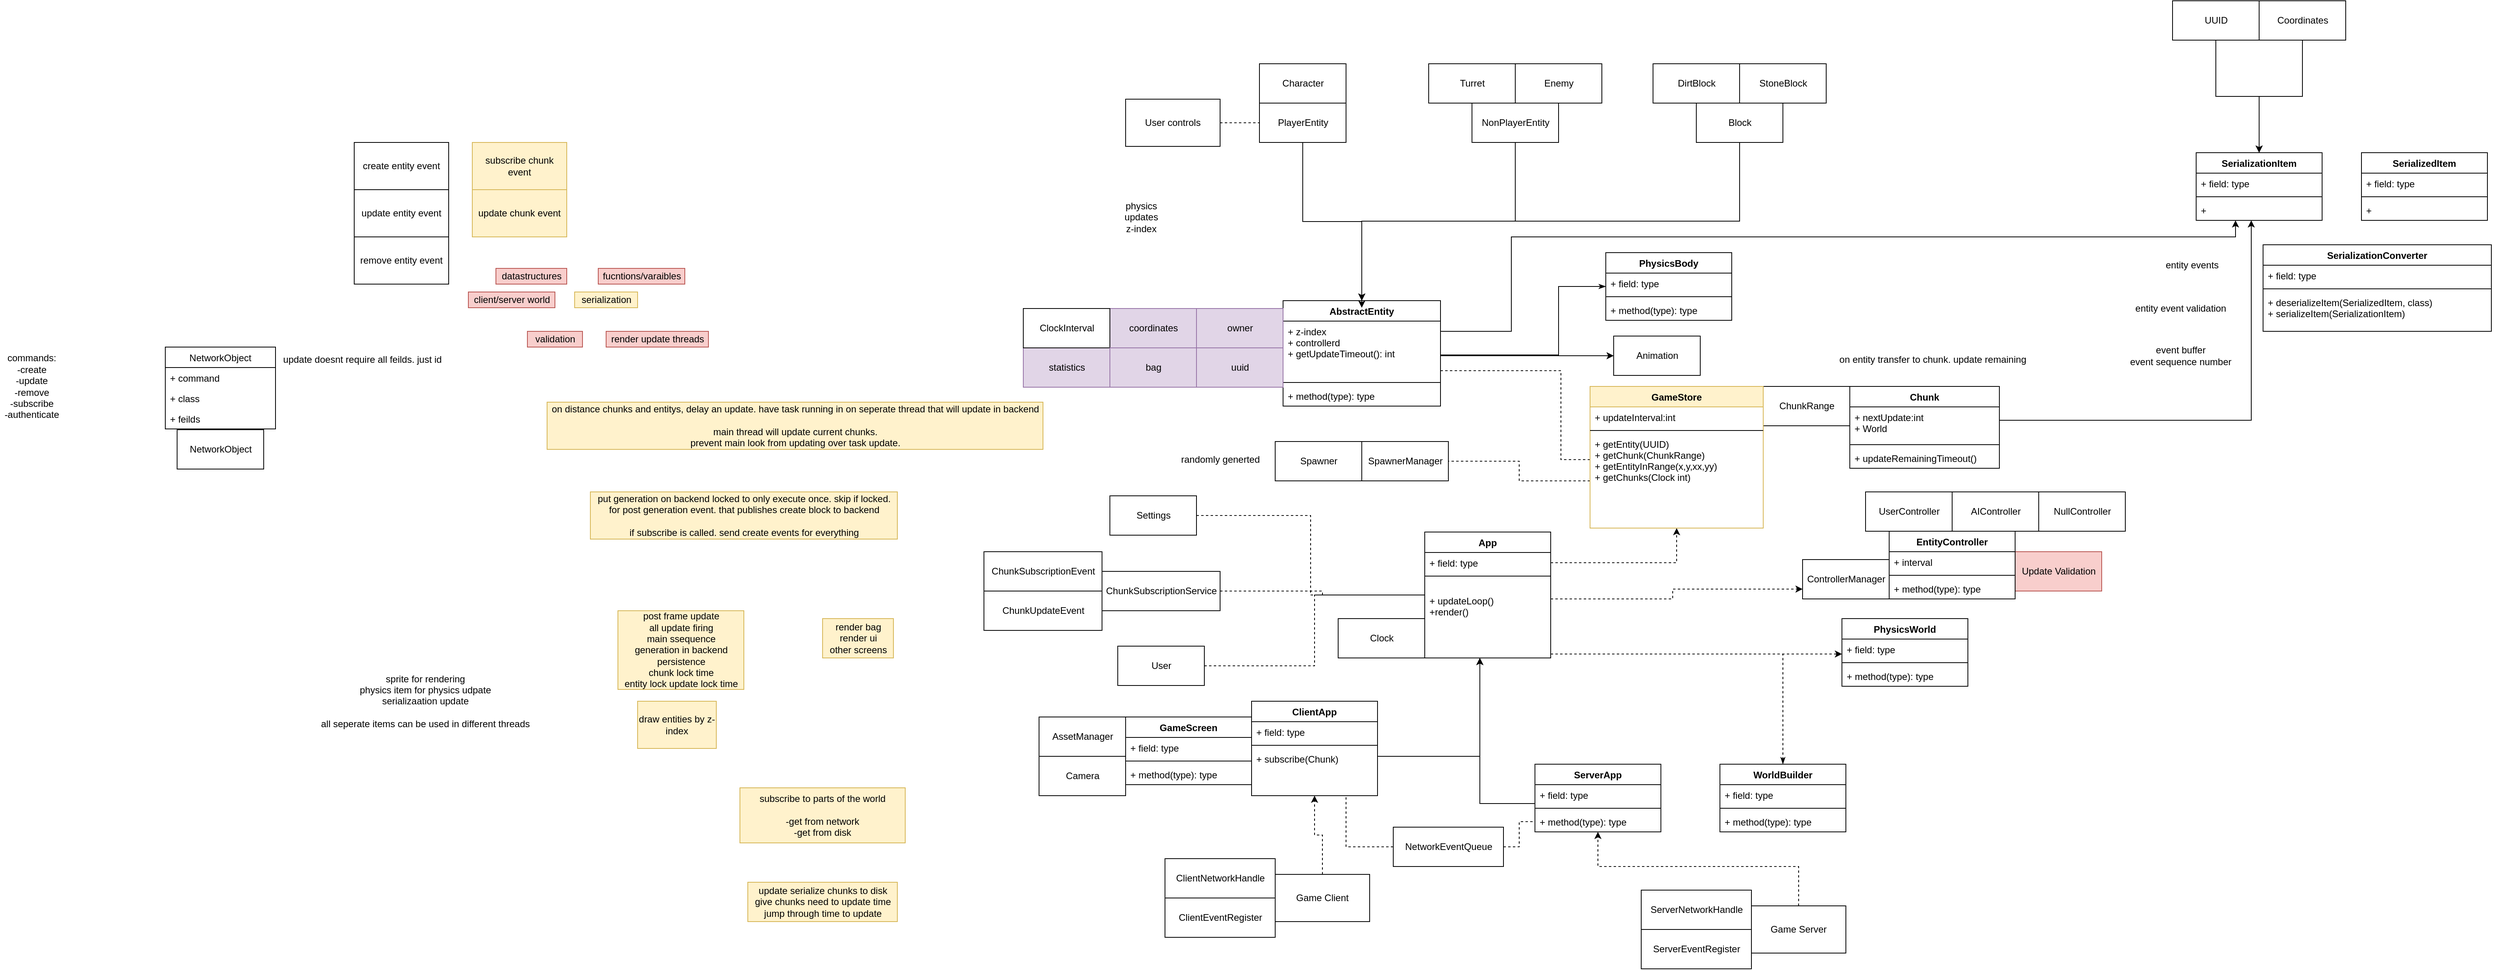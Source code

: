 <mxfile version="14.6.13" type="device"><diagram id="NtsDKtG4CIhu30oGSJeJ" name="infra design"><mxGraphModel dx="2780" dy="2258" grid="1" gridSize="10" guides="1" tooltips="1" connect="1" arrows="1" fold="1" page="1" pageScale="1" pageWidth="850" pageHeight="1100" math="0" shadow="0"><root><mxCell id="0"/><mxCell id="1" parent="0"/><mxCell id="fwEXRyzx7vFGP22jpzr9-66" style="edgeStyle=orthogonalEdgeStyle;rounded=0;orthogonalLoop=1;jettySize=auto;html=1;entryX=0.5;entryY=0;entryDx=0;entryDy=0;endArrow=classicThin;endFill=1;dashed=1;" parent="1" source="fwEXRyzx7vFGP22jpzr9-72" target="fwEXRyzx7vFGP22jpzr9-61" edge="1"><mxGeometry relative="1" as="geometry"><mxPoint x="395.214" y="445" as="sourcePoint"/><Array as="points"><mxPoint x="755" y="670"/></Array></mxGeometry></mxCell><mxCell id="fwEXRyzx7vFGP22jpzr9-11" value="subscribe to parts of the world&lt;br&gt;&lt;br&gt;-get from network&lt;br&gt;-get from disk" style="text;html=1;strokeColor=#d6b656;fillColor=#fff2cc;align=center;verticalAlign=middle;whiteSpace=wrap;rounded=0;" parent="1" vertex="1"><mxGeometry x="-570" y="840" width="210" height="70" as="geometry"/></mxCell><mxCell id="fwEXRyzx7vFGP22jpzr9-13" style="edgeStyle=none;rounded=0;orthogonalLoop=1;jettySize=auto;html=1;entryX=0;entryY=0.5;entryDx=0;entryDy=0;dashed=1;endArrow=none;endFill=0;" parent="1" source="fwEXRyzx7vFGP22jpzr9-12" target="fwEXRyzx7vFGP22jpzr9-9" edge="1"><mxGeometry relative="1" as="geometry"/></mxCell><mxCell id="fwEXRyzx7vFGP22jpzr9-12" value="User controls" style="rounded=0;whiteSpace=wrap;html=1;" parent="1" vertex="1"><mxGeometry x="-80" y="-35" width="120" height="60" as="geometry"/></mxCell><mxCell id="fwEXRyzx7vFGP22jpzr9-16" value="create entity event" style="rounded=0;whiteSpace=wrap;html=1;" parent="1" vertex="1"><mxGeometry x="-1060" y="20" width="120" height="60" as="geometry"/></mxCell><mxCell id="fwEXRyzx7vFGP22jpzr9-17" value="update entity event" style="rounded=0;whiteSpace=wrap;html=1;" parent="1" vertex="1"><mxGeometry x="-1060" y="80" width="120" height="60" as="geometry"/></mxCell><mxCell id="fwEXRyzx7vFGP22jpzr9-18" value="remove entity event" style="rounded=0;whiteSpace=wrap;html=1;" parent="1" vertex="1"><mxGeometry x="-1060" y="140" width="120" height="60" as="geometry"/></mxCell><mxCell id="fwEXRyzx7vFGP22jpzr9-19" value="entity events" style="text;html=1;strokeColor=none;fillColor=none;align=center;verticalAlign=middle;whiteSpace=wrap;rounded=0;" parent="1" vertex="1"><mxGeometry x="1180" y="131" width="190" height="90" as="geometry"/></mxCell><mxCell id="fwEXRyzx7vFGP22jpzr9-23" style="edgeStyle=orthogonalEdgeStyle;rounded=0;orthogonalLoop=1;jettySize=auto;html=1;endArrow=classic;endFill=1;" parent="1" source="fwEXRyzx7vFGP22jpzr9-76" target="fwEXRyzx7vFGP22jpzr9-72" edge="1"><mxGeometry relative="1" as="geometry"><mxPoint x="90" y="406" as="sourcePoint"/><mxPoint x="290" y="420" as="targetPoint"/><Array as="points"><mxPoint x="370" y="800"/></Array></mxGeometry></mxCell><mxCell id="fwEXRyzx7vFGP22jpzr9-22" value="draw entities by z-index" style="text;html=1;strokeColor=#d6b656;fillColor=#fff2cc;align=center;verticalAlign=middle;whiteSpace=wrap;rounded=0;" parent="1" vertex="1"><mxGeometry x="-700" y="730" width="100" height="60" as="geometry"/></mxCell><mxCell id="fwEXRyzx7vFGP22jpzr9-38" value="physics&lt;br&gt;updates&lt;br&gt;z-index" style="text;html=1;strokeColor=none;fillColor=none;align=center;verticalAlign=middle;whiteSpace=wrap;rounded=0;" parent="1" vertex="1"><mxGeometry x="-100" y="90" width="80" height="50" as="geometry"/></mxCell><mxCell id="fwEXRyzx7vFGP22jpzr9-41" value="entity event validation" style="text;html=1;align=center;verticalAlign=middle;resizable=0;points=[];autosize=1;" parent="1" vertex="1"><mxGeometry x="1195" y="221" width="130" height="20" as="geometry"/></mxCell><mxCell id="fwEXRyzx7vFGP22jpzr9-42" value="update serialize chunks to disk&lt;br&gt;give chunks need to update time&lt;br&gt;jump through time to update" style="text;html=1;align=center;verticalAlign=middle;resizable=0;points=[];autosize=1;fillColor=#fff2cc;strokeColor=#d6b656;" parent="1" vertex="1"><mxGeometry x="-560" y="960" width="190" height="50" as="geometry"/></mxCell><mxCell id="fwEXRyzx7vFGP22jpzr9-43" value="event buffer&lt;br&gt;event sequence number" style="text;html=1;align=center;verticalAlign=middle;resizable=0;points=[];autosize=1;" parent="1" vertex="1"><mxGeometry x="1190" y="276" width="140" height="30" as="geometry"/></mxCell><mxCell id="fwEXRyzx7vFGP22jpzr9-48" value="PhysicsWorld" style="swimlane;fontStyle=1;align=center;verticalAlign=top;childLayout=stackLayout;horizontal=1;startSize=26;horizontalStack=0;resizeParent=1;resizeParentMax=0;resizeLast=0;collapsible=1;marginBottom=0;" parent="1" vertex="1"><mxGeometry x="830" y="625" width="160" height="86" as="geometry"/></mxCell><mxCell id="fwEXRyzx7vFGP22jpzr9-49" value="+ field: type" style="text;strokeColor=none;fillColor=none;align=left;verticalAlign=top;spacingLeft=4;spacingRight=4;overflow=hidden;rotatable=0;points=[[0,0.5],[1,0.5]];portConstraint=eastwest;" parent="fwEXRyzx7vFGP22jpzr9-48" vertex="1"><mxGeometry y="26" width="160" height="26" as="geometry"/></mxCell><mxCell id="fwEXRyzx7vFGP22jpzr9-50" value="" style="line;strokeWidth=1;fillColor=none;align=left;verticalAlign=middle;spacingTop=-1;spacingLeft=3;spacingRight=3;rotatable=0;labelPosition=right;points=[];portConstraint=eastwest;" parent="fwEXRyzx7vFGP22jpzr9-48" vertex="1"><mxGeometry y="52" width="160" height="8" as="geometry"/></mxCell><mxCell id="fwEXRyzx7vFGP22jpzr9-51" value="+ method(type): type" style="text;strokeColor=none;fillColor=none;align=left;verticalAlign=top;spacingLeft=4;spacingRight=4;overflow=hidden;rotatable=0;points=[[0,0.5],[1,0.5]];portConstraint=eastwest;" parent="fwEXRyzx7vFGP22jpzr9-48" vertex="1"><mxGeometry y="60" width="160" height="26" as="geometry"/></mxCell><mxCell id="fwEXRyzx7vFGP22jpzr9-56" value="PhysicsBody" style="swimlane;fontStyle=1;align=center;verticalAlign=top;childLayout=stackLayout;horizontal=1;startSize=26;horizontalStack=0;resizeParent=1;resizeParentMax=0;resizeLast=0;collapsible=1;marginBottom=0;" parent="1" vertex="1"><mxGeometry x="530" y="160" width="160" height="86" as="geometry"/></mxCell><mxCell id="fwEXRyzx7vFGP22jpzr9-57" value="+ field: type" style="text;strokeColor=none;fillColor=none;align=left;verticalAlign=top;spacingLeft=4;spacingRight=4;overflow=hidden;rotatable=0;points=[[0,0.5],[1,0.5]];portConstraint=eastwest;" parent="fwEXRyzx7vFGP22jpzr9-56" vertex="1"><mxGeometry y="26" width="160" height="26" as="geometry"/></mxCell><mxCell id="fwEXRyzx7vFGP22jpzr9-58" value="" style="line;strokeWidth=1;fillColor=none;align=left;verticalAlign=middle;spacingTop=-1;spacingLeft=3;spacingRight=3;rotatable=0;labelPosition=right;points=[];portConstraint=eastwest;" parent="fwEXRyzx7vFGP22jpzr9-56" vertex="1"><mxGeometry y="52" width="160" height="8" as="geometry"/></mxCell><mxCell id="fwEXRyzx7vFGP22jpzr9-59" value="+ method(type): type" style="text;strokeColor=none;fillColor=none;align=left;verticalAlign=top;spacingLeft=4;spacingRight=4;overflow=hidden;rotatable=0;points=[[0,0.5],[1,0.5]];portConstraint=eastwest;" parent="fwEXRyzx7vFGP22jpzr9-56" vertex="1"><mxGeometry y="60" width="160" height="26" as="geometry"/></mxCell><mxCell id="fwEXRyzx7vFGP22jpzr9-60" style="edgeStyle=orthogonalEdgeStyle;rounded=0;orthogonalLoop=1;jettySize=auto;html=1;endArrow=classicThin;endFill=1;" parent="1" source="fwEXRyzx7vFGP22jpzr9-45" target="fwEXRyzx7vFGP22jpzr9-56" edge="1"><mxGeometry relative="1" as="geometry"><Array as="points"><mxPoint x="470" y="290"/><mxPoint x="470" y="203"/></Array></mxGeometry></mxCell><mxCell id="fwEXRyzx7vFGP22jpzr9-61" value="WorldBuilder" style="swimlane;fontStyle=1;align=center;verticalAlign=top;childLayout=stackLayout;horizontal=1;startSize=26;horizontalStack=0;resizeParent=1;resizeParentMax=0;resizeLast=0;collapsible=1;marginBottom=0;" parent="1" vertex="1"><mxGeometry x="675" y="810" width="160" height="86" as="geometry"/></mxCell><mxCell id="fwEXRyzx7vFGP22jpzr9-62" value="+ field: type" style="text;strokeColor=none;fillColor=none;align=left;verticalAlign=top;spacingLeft=4;spacingRight=4;overflow=hidden;rotatable=0;points=[[0,0.5],[1,0.5]];portConstraint=eastwest;" parent="fwEXRyzx7vFGP22jpzr9-61" vertex="1"><mxGeometry y="26" width="160" height="26" as="geometry"/></mxCell><mxCell id="fwEXRyzx7vFGP22jpzr9-63" value="" style="line;strokeWidth=1;fillColor=none;align=left;verticalAlign=middle;spacingTop=-1;spacingLeft=3;spacingRight=3;rotatable=0;labelPosition=right;points=[];portConstraint=eastwest;" parent="fwEXRyzx7vFGP22jpzr9-61" vertex="1"><mxGeometry y="52" width="160" height="8" as="geometry"/></mxCell><mxCell id="fwEXRyzx7vFGP22jpzr9-64" value="+ method(type): type" style="text;strokeColor=none;fillColor=none;align=left;verticalAlign=top;spacingLeft=4;spacingRight=4;overflow=hidden;rotatable=0;points=[[0,0.5],[1,0.5]];portConstraint=eastwest;" parent="fwEXRyzx7vFGP22jpzr9-61" vertex="1"><mxGeometry y="60" width="160" height="26" as="geometry"/></mxCell><mxCell id="fwEXRyzx7vFGP22jpzr9-72" value="App" style="swimlane;fontStyle=1;align=center;verticalAlign=top;childLayout=stackLayout;horizontal=1;startSize=26;horizontalStack=0;resizeParent=1;resizeParentMax=0;resizeLast=0;collapsible=1;marginBottom=0;" parent="1" vertex="1"><mxGeometry x="300" y="515" width="160" height="160" as="geometry"/></mxCell><mxCell id="fwEXRyzx7vFGP22jpzr9-73" value="+ field: type" style="text;strokeColor=none;fillColor=none;align=left;verticalAlign=top;spacingLeft=4;spacingRight=4;overflow=hidden;rotatable=0;points=[[0,0.5],[1,0.5]];portConstraint=eastwest;" parent="fwEXRyzx7vFGP22jpzr9-72" vertex="1"><mxGeometry y="26" width="160" height="26" as="geometry"/></mxCell><mxCell id="fwEXRyzx7vFGP22jpzr9-74" value="" style="line;strokeWidth=1;fillColor=none;align=left;verticalAlign=middle;spacingTop=-1;spacingLeft=3;spacingRight=3;rotatable=0;labelPosition=right;points=[];portConstraint=eastwest;" parent="fwEXRyzx7vFGP22jpzr9-72" vertex="1"><mxGeometry y="52" width="160" height="8" as="geometry"/></mxCell><mxCell id="fwEXRyzx7vFGP22jpzr9-75" value="&#10;+ updateLoop()&#10;+render()" style="text;strokeColor=none;fillColor=none;align=left;verticalAlign=top;spacingLeft=4;spacingRight=4;overflow=hidden;rotatable=0;points=[[0,0.5],[1,0.5]];portConstraint=eastwest;" parent="fwEXRyzx7vFGP22jpzr9-72" vertex="1"><mxGeometry y="60" width="160" height="100" as="geometry"/></mxCell><mxCell id="fwEXRyzx7vFGP22jpzr9-86" style="edgeStyle=orthogonalEdgeStyle;rounded=0;orthogonalLoop=1;jettySize=auto;html=1;endArrow=classic;endFill=1;" parent="1" source="fwEXRyzx7vFGP22jpzr9-80" target="fwEXRyzx7vFGP22jpzr9-72" edge="1"><mxGeometry relative="1" as="geometry"><Array as="points"><mxPoint x="580" y="860"/><mxPoint x="370" y="860"/></Array></mxGeometry></mxCell><mxCell id="fwEXRyzx7vFGP22jpzr9-80" value="ServerApp" style="swimlane;fontStyle=1;align=center;verticalAlign=top;childLayout=stackLayout;horizontal=1;startSize=26;horizontalStack=0;resizeParent=1;resizeParentMax=0;resizeLast=0;collapsible=1;marginBottom=0;" parent="1" vertex="1"><mxGeometry x="440" y="810" width="160" height="86" as="geometry"/></mxCell><mxCell id="fwEXRyzx7vFGP22jpzr9-81" value="+ field: type" style="text;strokeColor=none;fillColor=none;align=left;verticalAlign=top;spacingLeft=4;spacingRight=4;overflow=hidden;rotatable=0;points=[[0,0.5],[1,0.5]];portConstraint=eastwest;" parent="fwEXRyzx7vFGP22jpzr9-80" vertex="1"><mxGeometry y="26" width="160" height="26" as="geometry"/></mxCell><mxCell id="fwEXRyzx7vFGP22jpzr9-82" value="" style="line;strokeWidth=1;fillColor=none;align=left;verticalAlign=middle;spacingTop=-1;spacingLeft=3;spacingRight=3;rotatable=0;labelPosition=right;points=[];portConstraint=eastwest;" parent="fwEXRyzx7vFGP22jpzr9-80" vertex="1"><mxGeometry y="52" width="160" height="8" as="geometry"/></mxCell><mxCell id="fwEXRyzx7vFGP22jpzr9-83" value="+ method(type): type" style="text;strokeColor=none;fillColor=none;align=left;verticalAlign=top;spacingLeft=4;spacingRight=4;overflow=hidden;rotatable=0;points=[[0,0.5],[1,0.5]];portConstraint=eastwest;" parent="fwEXRyzx7vFGP22jpzr9-80" vertex="1"><mxGeometry y="60" width="160" height="26" as="geometry"/></mxCell><mxCell id="fwEXRyzx7vFGP22jpzr9-120" value="Clock" style="html=1;" parent="1" vertex="1"><mxGeometry x="190" y="625" width="110" height="50" as="geometry"/></mxCell><mxCell id="fwEXRyzx7vFGP22jpzr9-162" style="edgeStyle=orthogonalEdgeStyle;rounded=0;orthogonalLoop=1;jettySize=auto;html=1;dashed=1;endArrow=none;endFill=0;" parent="1" source="fwEXRyzx7vFGP22jpzr9-121" target="fwEXRyzx7vFGP22jpzr9-72" edge="1"><mxGeometry relative="1" as="geometry"/></mxCell><mxCell id="fwEXRyzx7vFGP22jpzr9-121" value="User" style="html=1;" parent="1" vertex="1"><mxGeometry x="-90" y="660" width="110" height="50" as="geometry"/></mxCell><mxCell id="fwEXRyzx7vFGP22jpzr9-125" value="" style="group" parent="1" vertex="1" connectable="0"><mxGeometry x="590" y="-80" width="220" height="100" as="geometry"/></mxCell><mxCell id="fwEXRyzx7vFGP22jpzr9-2" value="Block" style="html=1;" parent="fwEXRyzx7vFGP22jpzr9-125" vertex="1"><mxGeometry x="55" y="50" width="110" height="50" as="geometry"/></mxCell><mxCell id="fwEXRyzx7vFGP22jpzr9-29" value="DirtBlock" style="html=1;" parent="fwEXRyzx7vFGP22jpzr9-125" vertex="1"><mxGeometry width="110" height="50" as="geometry"/></mxCell><mxCell id="fwEXRyzx7vFGP22jpzr9-30" value="StoneBlock" style="html=1;" parent="fwEXRyzx7vFGP22jpzr9-125" vertex="1"><mxGeometry x="110" width="110" height="50" as="geometry"/></mxCell><mxCell id="fwEXRyzx7vFGP22jpzr9-31" style="edgeStyle=none;rounded=0;orthogonalLoop=1;jettySize=auto;html=1;exitX=0.75;exitY=1;exitDx=0;exitDy=0;dashed=1;endArrow=none;endFill=0;" parent="fwEXRyzx7vFGP22jpzr9-125" source="fwEXRyzx7vFGP22jpzr9-2" target="fwEXRyzx7vFGP22jpzr9-2" edge="1"><mxGeometry relative="1" as="geometry"/></mxCell><mxCell id="fwEXRyzx7vFGP22jpzr9-126" value="" style="group" parent="1" vertex="1" connectable="0"><mxGeometry x="305" y="-80" width="220" height="100" as="geometry"/></mxCell><mxCell id="fwEXRyzx7vFGP22jpzr9-10" value="NonPlayerEntity" style="html=1;" parent="fwEXRyzx7vFGP22jpzr9-126" vertex="1"><mxGeometry x="55" y="50" width="110" height="50" as="geometry"/></mxCell><mxCell id="fwEXRyzx7vFGP22jpzr9-25" value="Turret" style="html=1;" parent="fwEXRyzx7vFGP22jpzr9-126" vertex="1"><mxGeometry width="110" height="50" as="geometry"/></mxCell><mxCell id="fwEXRyzx7vFGP22jpzr9-27" value="Enemy" style="html=1;" parent="fwEXRyzx7vFGP22jpzr9-126" vertex="1"><mxGeometry x="110" width="110" height="50" as="geometry"/></mxCell><mxCell id="fwEXRyzx7vFGP22jpzr9-127" value="" style="group" parent="1" vertex="1" connectable="0"><mxGeometry x="90" y="-80" width="110" height="100" as="geometry"/></mxCell><mxCell id="fwEXRyzx7vFGP22jpzr9-8" value="Character" style="html=1;" parent="fwEXRyzx7vFGP22jpzr9-127" vertex="1"><mxGeometry width="110" height="50" as="geometry"/></mxCell><mxCell id="fwEXRyzx7vFGP22jpzr9-9" value="PlayerEntity" style="html=1;" parent="fwEXRyzx7vFGP22jpzr9-127" vertex="1"><mxGeometry y="50" width="110" height="50" as="geometry"/></mxCell><mxCell id="fwEXRyzx7vFGP22jpzr9-128" value="" style="group" parent="1" vertex="1" connectable="0"><mxGeometry x="575" y="970" width="260" height="100" as="geometry"/></mxCell><mxCell id="fwEXRyzx7vFGP22jpzr9-37" value="Game Server" style="rounded=0;whiteSpace=wrap;html=1;" parent="fwEXRyzx7vFGP22jpzr9-128" vertex="1"><mxGeometry x="140" y="20" width="120" height="60" as="geometry"/></mxCell><mxCell id="fwEXRyzx7vFGP22jpzr9-53" value="ServerNetworkHandle" style="html=1;" parent="fwEXRyzx7vFGP22jpzr9-128" vertex="1"><mxGeometry width="140" height="50" as="geometry"/></mxCell><mxCell id="fwEXRyzx7vFGP22jpzr9-55" value="ServerEventRegister" style="html=1;" parent="fwEXRyzx7vFGP22jpzr9-128" vertex="1"><mxGeometry y="50" width="140" height="50" as="geometry"/></mxCell><mxCell id="fwEXRyzx7vFGP22jpzr9-129" value="" style="group" parent="1" vertex="1" connectable="0"><mxGeometry x="-30" y="930" width="260" height="100" as="geometry"/></mxCell><mxCell id="fwEXRyzx7vFGP22jpzr9-52" value="ClientNetworkHandle" style="html=1;" parent="fwEXRyzx7vFGP22jpzr9-129" vertex="1"><mxGeometry width="140" height="50" as="geometry"/></mxCell><mxCell id="fwEXRyzx7vFGP22jpzr9-54" value="ClientEventRegister" style="html=1;" parent="fwEXRyzx7vFGP22jpzr9-129" vertex="1"><mxGeometry y="50" width="140" height="50" as="geometry"/></mxCell><mxCell id="fwEXRyzx7vFGP22jpzr9-87" value="Game Client" style="rounded=0;whiteSpace=wrap;html=1;" parent="fwEXRyzx7vFGP22jpzr9-129" vertex="1"><mxGeometry x="140" y="20" width="120" height="60" as="geometry"/></mxCell><mxCell id="fwEXRyzx7vFGP22jpzr9-165" style="edgeStyle=orthogonalEdgeStyle;rounded=0;orthogonalLoop=1;jettySize=auto;html=1;dashed=1;endArrow=none;endFill=0;" parent="1" source="fwEXRyzx7vFGP22jpzr9-130" target="fwEXRyzx7vFGP22jpzr9-72" edge="1"><mxGeometry relative="1" as="geometry"/></mxCell><mxCell id="fwEXRyzx7vFGP22jpzr9-130" value="ChunkSubscriptionService" style="html=1;" parent="1" vertex="1"><mxGeometry x="-110" y="565" width="150" height="50" as="geometry"/></mxCell><mxCell id="fwEXRyzx7vFGP22jpzr9-160" style="edgeStyle=orthogonalEdgeStyle;rounded=0;orthogonalLoop=1;jettySize=auto;html=1;dashed=1;endArrow=none;endFill=0;" parent="1" source="fwEXRyzx7vFGP22jpzr9-137" target="fwEXRyzx7vFGP22jpzr9-72" edge="1"><mxGeometry relative="1" as="geometry"/></mxCell><mxCell id="fwEXRyzx7vFGP22jpzr9-137" value="Settings" style="html=1;" parent="1" vertex="1"><mxGeometry x="-100" y="469" width="110" height="50" as="geometry"/></mxCell><mxCell id="fwEXRyzx7vFGP22jpzr9-138" style="edgeStyle=orthogonalEdgeStyle;rounded=0;orthogonalLoop=1;jettySize=auto;html=1;endArrow=classic;endFill=1;dashed=1;" parent="1" source="fwEXRyzx7vFGP22jpzr9-73" target="fwEXRyzx7vFGP22jpzr9-106" edge="1"><mxGeometry relative="1" as="geometry"/></mxCell><mxCell id="fwEXRyzx7vFGP22jpzr9-139" style="edgeStyle=orthogonalEdgeStyle;rounded=0;orthogonalLoop=1;jettySize=auto;html=1;dashed=1;endArrow=none;endFill=0;" parent="1" source="fwEXRyzx7vFGP22jpzr9-44" target="fwEXRyzx7vFGP22jpzr9-106" edge="1"><mxGeometry relative="1" as="geometry"><Array as="points"><mxPoint x="473" y="310"/><mxPoint x="473" y="423"/></Array></mxGeometry></mxCell><mxCell id="fwEXRyzx7vFGP22jpzr9-140" value="Animation" style="html=1;" parent="1" vertex="1"><mxGeometry x="540" y="266" width="110" height="50" as="geometry"/></mxCell><mxCell id="fwEXRyzx7vFGP22jpzr9-141" style="edgeStyle=orthogonalEdgeStyle;rounded=0;orthogonalLoop=1;jettySize=auto;html=1;entryX=0;entryY=0.5;entryDx=0;entryDy=0;endArrow=classic;endFill=1;" parent="1" source="fwEXRyzx7vFGP22jpzr9-45" target="fwEXRyzx7vFGP22jpzr9-140" edge="1"><mxGeometry relative="1" as="geometry"><Array as="points"><mxPoint x="460" y="291"/><mxPoint x="460" y="291"/></Array></mxGeometry></mxCell><mxCell id="fwEXRyzx7vFGP22jpzr9-146" value="" style="group" parent="1" vertex="1" connectable="0"><mxGeometry x="780" y="464" width="400" height="136" as="geometry"/></mxCell><mxCell id="fwEXRyzx7vFGP22jpzr9-118" value="UserController" style="html=1;" parent="fwEXRyzx7vFGP22jpzr9-146" vertex="1"><mxGeometry x="80" width="110" height="50" as="geometry"/></mxCell><mxCell id="fwEXRyzx7vFGP22jpzr9-119" value="AIController" style="html=1;" parent="fwEXRyzx7vFGP22jpzr9-146" vertex="1"><mxGeometry x="190" width="110" height="50" as="geometry"/></mxCell><mxCell id="fwEXRyzx7vFGP22jpzr9-124" value="" style="group" parent="fwEXRyzx7vFGP22jpzr9-146" vertex="1" connectable="0"><mxGeometry y="50" width="380" height="86" as="geometry"/></mxCell><mxCell id="fwEXRyzx7vFGP22jpzr9-98" value="ControllerManager" style="html=1;" parent="fwEXRyzx7vFGP22jpzr9-124" vertex="1"><mxGeometry y="36" width="110" height="50" as="geometry"/></mxCell><mxCell id="fwEXRyzx7vFGP22jpzr9-99" value="Update Validation" style="html=1;fillColor=#f8cecc;strokeColor=#b85450;" parent="fwEXRyzx7vFGP22jpzr9-124" vertex="1"><mxGeometry x="270" y="26" width="110" height="50" as="geometry"/></mxCell><mxCell id="fwEXRyzx7vFGP22jpzr9-114" value="EntityController" style="swimlane;fontStyle=1;align=center;verticalAlign=top;childLayout=stackLayout;horizontal=1;startSize=26;horizontalStack=0;resizeParent=1;resizeParentMax=0;resizeLast=0;collapsible=1;marginBottom=0;" parent="fwEXRyzx7vFGP22jpzr9-124" vertex="1"><mxGeometry x="110" width="160" height="86" as="geometry"/></mxCell><mxCell id="fwEXRyzx7vFGP22jpzr9-115" value="+ interval" style="text;strokeColor=none;fillColor=none;align=left;verticalAlign=top;spacingLeft=4;spacingRight=4;overflow=hidden;rotatable=0;points=[[0,0.5],[1,0.5]];portConstraint=eastwest;" parent="fwEXRyzx7vFGP22jpzr9-114" vertex="1"><mxGeometry y="26" width="160" height="26" as="geometry"/></mxCell><mxCell id="fwEXRyzx7vFGP22jpzr9-116" value="" style="line;strokeWidth=1;fillColor=none;align=left;verticalAlign=middle;spacingTop=-1;spacingLeft=3;spacingRight=3;rotatable=0;labelPosition=right;points=[];portConstraint=eastwest;" parent="fwEXRyzx7vFGP22jpzr9-114" vertex="1"><mxGeometry y="52" width="160" height="8" as="geometry"/></mxCell><mxCell id="fwEXRyzx7vFGP22jpzr9-117" value="+ method(type): type" style="text;strokeColor=none;fillColor=none;align=left;verticalAlign=top;spacingLeft=4;spacingRight=4;overflow=hidden;rotatable=0;points=[[0,0.5],[1,0.5]];portConstraint=eastwest;" parent="fwEXRyzx7vFGP22jpzr9-114" vertex="1"><mxGeometry y="60" width="160" height="26" as="geometry"/></mxCell><mxCell id="fwEXRyzx7vFGP22jpzr9-234" value="NullController" style="html=1;" parent="fwEXRyzx7vFGP22jpzr9-146" vertex="1"><mxGeometry x="300" width="110" height="50" as="geometry"/></mxCell><mxCell id="fwEXRyzx7vFGP22jpzr9-147" value="" style="group" parent="1" vertex="1" connectable="0"><mxGeometry x="-190" y="730" width="430" height="120" as="geometry"/></mxCell><mxCell id="fwEXRyzx7vFGP22jpzr9-76" value="ClientApp" style="swimlane;fontStyle=1;align=center;verticalAlign=top;childLayout=stackLayout;horizontal=1;startSize=26;horizontalStack=0;resizeParent=1;resizeParentMax=0;resizeLast=0;collapsible=1;marginBottom=0;" parent="fwEXRyzx7vFGP22jpzr9-147" vertex="1"><mxGeometry x="270" width="160" height="120" as="geometry"/></mxCell><mxCell id="fwEXRyzx7vFGP22jpzr9-77" value="+ field: type" style="text;strokeColor=none;fillColor=none;align=left;verticalAlign=top;spacingLeft=4;spacingRight=4;overflow=hidden;rotatable=0;points=[[0,0.5],[1,0.5]];portConstraint=eastwest;" parent="fwEXRyzx7vFGP22jpzr9-76" vertex="1"><mxGeometry y="26" width="160" height="26" as="geometry"/></mxCell><mxCell id="fwEXRyzx7vFGP22jpzr9-78" value="" style="line;strokeWidth=1;fillColor=none;align=left;verticalAlign=middle;spacingTop=-1;spacingLeft=3;spacingRight=3;rotatable=0;labelPosition=right;points=[];portConstraint=eastwest;" parent="fwEXRyzx7vFGP22jpzr9-76" vertex="1"><mxGeometry y="52" width="160" height="8" as="geometry"/></mxCell><mxCell id="fwEXRyzx7vFGP22jpzr9-79" value="+ subscribe(Chunk)" style="text;strokeColor=none;fillColor=none;align=left;verticalAlign=top;spacingLeft=4;spacingRight=4;overflow=hidden;rotatable=0;points=[[0,0.5],[1,0.5]];portConstraint=eastwest;" parent="fwEXRyzx7vFGP22jpzr9-76" vertex="1"><mxGeometry y="60" width="160" height="60" as="geometry"/></mxCell><mxCell id="fwEXRyzx7vFGP22jpzr9-101" value="GameScreen" style="swimlane;fontStyle=1;align=center;verticalAlign=top;childLayout=stackLayout;horizontal=1;startSize=26;horizontalStack=0;resizeParent=1;resizeParentMax=0;resizeLast=0;collapsible=1;marginBottom=0;" parent="fwEXRyzx7vFGP22jpzr9-147" vertex="1"><mxGeometry x="110" y="20" width="160" height="86" as="geometry"/></mxCell><mxCell id="fwEXRyzx7vFGP22jpzr9-102" value="+ field: type" style="text;strokeColor=none;fillColor=none;align=left;verticalAlign=top;spacingLeft=4;spacingRight=4;overflow=hidden;rotatable=0;points=[[0,0.5],[1,0.5]];portConstraint=eastwest;" parent="fwEXRyzx7vFGP22jpzr9-101" vertex="1"><mxGeometry y="26" width="160" height="26" as="geometry"/></mxCell><mxCell id="fwEXRyzx7vFGP22jpzr9-103" value="" style="line;strokeWidth=1;fillColor=none;align=left;verticalAlign=middle;spacingTop=-1;spacingLeft=3;spacingRight=3;rotatable=0;labelPosition=right;points=[];portConstraint=eastwest;" parent="fwEXRyzx7vFGP22jpzr9-101" vertex="1"><mxGeometry y="52" width="160" height="8" as="geometry"/></mxCell><mxCell id="fwEXRyzx7vFGP22jpzr9-104" value="+ method(type): type" style="text;strokeColor=none;fillColor=none;align=left;verticalAlign=top;spacingLeft=4;spacingRight=4;overflow=hidden;rotatable=0;points=[[0,0.5],[1,0.5]];portConstraint=eastwest;" parent="fwEXRyzx7vFGP22jpzr9-101" vertex="1"><mxGeometry y="60" width="160" height="26" as="geometry"/></mxCell><mxCell id="fwEXRyzx7vFGP22jpzr9-135" value="AssetManager" style="html=1;" parent="fwEXRyzx7vFGP22jpzr9-147" vertex="1"><mxGeometry y="20" width="110" height="50" as="geometry"/></mxCell><mxCell id="fwEXRyzx7vFGP22jpzr9-134" value="Camera" style="html=1;" parent="fwEXRyzx7vFGP22jpzr9-147" vertex="1"><mxGeometry y="70" width="110" height="50" as="geometry"/></mxCell><mxCell id="fwEXRyzx7vFGP22jpzr9-148" style="edgeStyle=orthogonalEdgeStyle;rounded=0;orthogonalLoop=1;jettySize=auto;html=1;endArrow=classic;endFill=1;dashed=1;" parent="1" source="fwEXRyzx7vFGP22jpzr9-75" target="fwEXRyzx7vFGP22jpzr9-48" edge="1"><mxGeometry relative="1" as="geometry"><Array as="points"><mxPoint x="590" y="670"/><mxPoint x="590" y="670"/></Array></mxGeometry></mxCell><mxCell id="fwEXRyzx7vFGP22jpzr9-149" style="edgeStyle=orthogonalEdgeStyle;rounded=0;orthogonalLoop=1;jettySize=auto;html=1;dashed=1;endArrow=classic;endFill=1;" parent="1" source="fwEXRyzx7vFGP22jpzr9-87" target="fwEXRyzx7vFGP22jpzr9-76" edge="1"><mxGeometry relative="1" as="geometry"/></mxCell><mxCell id="fwEXRyzx7vFGP22jpzr9-150" style="edgeStyle=orthogonalEdgeStyle;rounded=0;orthogonalLoop=1;jettySize=auto;html=1;dashed=1;endArrow=classic;endFill=1;" parent="1" source="fwEXRyzx7vFGP22jpzr9-37" target="fwEXRyzx7vFGP22jpzr9-80" edge="1"><mxGeometry relative="1" as="geometry"><Array as="points"><mxPoint x="775" y="940"/><mxPoint x="520" y="940"/></Array></mxGeometry></mxCell><mxCell id="fwEXRyzx7vFGP22jpzr9-151" style="edgeStyle=orthogonalEdgeStyle;rounded=0;orthogonalLoop=1;jettySize=auto;html=1;entryX=0;entryY=0.75;entryDx=0;entryDy=0;dashed=1;endArrow=classic;endFill=1;" parent="1" source="fwEXRyzx7vFGP22jpzr9-75" target="fwEXRyzx7vFGP22jpzr9-98" edge="1"><mxGeometry relative="1" as="geometry"><Array as="points"><mxPoint x="615" y="600"/><mxPoint x="615" y="588"/></Array></mxGeometry></mxCell><mxCell id="fwEXRyzx7vFGP22jpzr9-153" style="edgeStyle=orthogonalEdgeStyle;rounded=0;orthogonalLoop=1;jettySize=auto;html=1;dashed=1;endArrow=none;endFill=0;entryX=0;entryY=0.5;entryDx=0;entryDy=0;" parent="1" source="fwEXRyzx7vFGP22jpzr9-152" target="fwEXRyzx7vFGP22jpzr9-83" edge="1"><mxGeometry relative="1" as="geometry"/></mxCell><mxCell id="fwEXRyzx7vFGP22jpzr9-154" style="edgeStyle=orthogonalEdgeStyle;rounded=0;orthogonalLoop=1;jettySize=auto;html=1;dashed=1;endArrow=none;endFill=0;" parent="1" source="fwEXRyzx7vFGP22jpzr9-152" target="fwEXRyzx7vFGP22jpzr9-76" edge="1"><mxGeometry relative="1" as="geometry"><Array as="points"><mxPoint x="200" y="915"/></Array></mxGeometry></mxCell><mxCell id="fwEXRyzx7vFGP22jpzr9-152" value="NetworkEventQueue" style="html=1;" parent="1" vertex="1"><mxGeometry x="260" y="890" width="140" height="50" as="geometry"/></mxCell><mxCell id="fwEXRyzx7vFGP22jpzr9-156" value="" style="group" parent="1" vertex="1" connectable="0"><mxGeometry x="110" y="400" width="220" height="50" as="geometry"/></mxCell><mxCell id="fwEXRyzx7vFGP22jpzr9-136" value="Spawner" style="html=1;" parent="fwEXRyzx7vFGP22jpzr9-156" vertex="1"><mxGeometry width="110" height="50" as="geometry"/></mxCell><mxCell id="fwEXRyzx7vFGP22jpzr9-155" value="SpawnerManager" style="html=1;" parent="fwEXRyzx7vFGP22jpzr9-156" vertex="1"><mxGeometry x="110" width="110" height="50" as="geometry"/></mxCell><mxCell id="fwEXRyzx7vFGP22jpzr9-157" value="post frame update&lt;br&gt;all update firing&lt;br&gt;main ssequence&lt;br&gt;generation in backend&lt;br&gt;persistence&lt;br&gt;chunk lock time&lt;br&gt;entity lock update lock time" style="text;html=1;align=center;verticalAlign=middle;resizable=0;points=[];autosize=1;fillColor=#fff2cc;strokeColor=#d6b656;" parent="1" vertex="1"><mxGeometry x="-725" y="615" width="160" height="100" as="geometry"/></mxCell><mxCell id="fwEXRyzx7vFGP22jpzr9-158" value="randomly generted" style="text;html=1;align=center;verticalAlign=middle;resizable=0;points=[];autosize=1;" parent="1" vertex="1"><mxGeometry x="-20" y="413" width="120" height="20" as="geometry"/></mxCell><mxCell id="fwEXRyzx7vFGP22jpzr9-159" style="edgeStyle=orthogonalEdgeStyle;rounded=0;orthogonalLoop=1;jettySize=auto;html=1;dashed=1;endArrow=none;endFill=0;" parent="1" source="fwEXRyzx7vFGP22jpzr9-109" target="fwEXRyzx7vFGP22jpzr9-155" edge="1"><mxGeometry relative="1" as="geometry"/></mxCell><mxCell id="fwEXRyzx7vFGP22jpzr9-163" value="put generation on backend locked to only execute once. skip if locked.&lt;br&gt;for post generation event. that publishes create block to backend&lt;br&gt;&lt;br&gt;if subscribe is called. send create events for everything" style="text;html=1;align=center;verticalAlign=middle;resizable=0;points=[];autosize=1;fillColor=#fff2cc;strokeColor=#d6b656;" parent="1" vertex="1"><mxGeometry x="-760" y="464" width="390" height="60" as="geometry"/></mxCell><mxCell id="fwEXRyzx7vFGP22jpzr9-164" value="on distance chunks and entitys, delay an update. have task running in on seperate thread that will update in backend&lt;br&gt;&lt;br&gt;main thread will update current chunks.&lt;br&gt;prevent main look from updating over task update." style="text;html=1;align=center;verticalAlign=middle;resizable=0;points=[];autosize=1;fillColor=#fff2cc;strokeColor=#d6b656;" parent="1" vertex="1"><mxGeometry x="-815" y="350" width="630" height="60" as="geometry"/></mxCell><mxCell id="fwEXRyzx7vFGP22jpzr9-167" value="subscribe chunk event" style="rounded=0;whiteSpace=wrap;html=1;fillColor=#fff2cc;strokeColor=#d6b656;" parent="1" vertex="1"><mxGeometry x="-910" y="20" width="120" height="60" as="geometry"/></mxCell><mxCell id="fwEXRyzx7vFGP22jpzr9-169" value="update chunk event" style="rounded=0;whiteSpace=wrap;html=1;fillColor=#fff2cc;strokeColor=#d6b656;" parent="1" vertex="1"><mxGeometry x="-910" y="80" width="120" height="60" as="geometry"/></mxCell><mxCell id="fwEXRyzx7vFGP22jpzr9-170" value="ChunkSubscriptionEvent" style="html=1;" parent="1" vertex="1"><mxGeometry x="-260" y="540" width="150" height="50" as="geometry"/></mxCell><mxCell id="fwEXRyzx7vFGP22jpzr9-171" value="ChunkUpdateEvent" style="html=1;" parent="1" vertex="1"><mxGeometry x="-260" y="590" width="150" height="50" as="geometry"/></mxCell><mxCell id="fwEXRyzx7vFGP22jpzr9-175" value="" style="group;" parent="1" vertex="1" connectable="0"><mxGeometry x="-320" y="221" width="640" height="170" as="geometry"/></mxCell><mxCell id="fwEXRyzx7vFGP22jpzr9-145" value="" style="group;" parent="fwEXRyzx7vFGP22jpzr9-175" vertex="1" connectable="0"><mxGeometry x="110" width="530" height="170" as="geometry"/></mxCell><mxCell id="fwEXRyzx7vFGP22jpzr9-44" value="AbstractEntity" style="swimlane;fontStyle=1;align=center;verticalAlign=top;childLayout=stackLayout;horizontal=1;startSize=26;horizontalStack=0;resizeParent=1;resizeParentMax=0;resizeLast=0;collapsible=1;marginBottom=0;" parent="fwEXRyzx7vFGP22jpzr9-145" vertex="1"><mxGeometry x="330" width="200" height="134" as="geometry"/></mxCell><mxCell id="fwEXRyzx7vFGP22jpzr9-45" value="+ z-index&#10;+ controllerd&#10;+ getUpdateTimeout(): int" style="text;strokeColor=none;fillColor=none;align=left;verticalAlign=top;spacingLeft=4;spacingRight=4;overflow=hidden;rotatable=0;points=[[0,0.5],[1,0.5]];portConstraint=eastwest;" parent="fwEXRyzx7vFGP22jpzr9-44" vertex="1"><mxGeometry y="26" width="200" height="74" as="geometry"/></mxCell><mxCell id="fwEXRyzx7vFGP22jpzr9-46" value="" style="line;strokeWidth=1;fillColor=none;align=left;verticalAlign=middle;spacingTop=-1;spacingLeft=3;spacingRight=3;rotatable=0;labelPosition=right;points=[];portConstraint=eastwest;" parent="fwEXRyzx7vFGP22jpzr9-44" vertex="1"><mxGeometry y="100" width="200" height="8" as="geometry"/></mxCell><mxCell id="fwEXRyzx7vFGP22jpzr9-47" value="+ method(type): type" style="text;strokeColor=none;fillColor=none;align=left;verticalAlign=top;spacingLeft=4;spacingRight=4;overflow=hidden;rotatable=0;points=[[0,0.5],[1,0.5]];portConstraint=eastwest;" parent="fwEXRyzx7vFGP22jpzr9-44" vertex="1"><mxGeometry y="108" width="200" height="26" as="geometry"/></mxCell><mxCell id="fwEXRyzx7vFGP22jpzr9-93" value="owner" style="html=1;fillColor=#e1d5e7;strokeColor=#9673a6;" parent="fwEXRyzx7vFGP22jpzr9-145" vertex="1"><mxGeometry x="220" y="10" width="110" height="50" as="geometry"/></mxCell><mxCell id="fwEXRyzx7vFGP22jpzr9-94" value="uuid" style="html=1;fillColor=#e1d5e7;strokeColor=#9673a6;" parent="fwEXRyzx7vFGP22jpzr9-145" vertex="1"><mxGeometry x="220" y="60" width="110" height="50" as="geometry"/></mxCell><mxCell id="fwEXRyzx7vFGP22jpzr9-95" value="coordinates" style="html=1;fillColor=#e1d5e7;strokeColor=#9673a6;" parent="fwEXRyzx7vFGP22jpzr9-145" vertex="1"><mxGeometry x="110" y="10" width="110" height="50" as="geometry"/></mxCell><mxCell id="fwEXRyzx7vFGP22jpzr9-144" value="&lt;span&gt;statistics&lt;/span&gt;" style="html=1;fillColor=#e1d5e7;strokeColor=#9673a6;" parent="fwEXRyzx7vFGP22jpzr9-145" vertex="1"><mxGeometry y="60" width="110" height="50" as="geometry"/></mxCell><mxCell id="fwEXRyzx7vFGP22jpzr9-172" value="ClockInterval" style="html=1;" parent="fwEXRyzx7vFGP22jpzr9-145" vertex="1"><mxGeometry y="10" width="110" height="50" as="geometry"/></mxCell><mxCell id="fwEXRyzx7vFGP22jpzr9-174" value="&lt;span&gt;bag&lt;/span&gt;" style="html=1;fillColor=#e1d5e7;strokeColor=#9673a6;" parent="fwEXRyzx7vFGP22jpzr9-145" vertex="1"><mxGeometry x="110" y="60" width="110" height="50" as="geometry"/></mxCell><mxCell id="fwEXRyzx7vFGP22jpzr9-176" value="render bag&lt;br&gt;render ui&lt;br&gt;other screens" style="text;html=1;align=center;verticalAlign=middle;resizable=0;points=[];autosize=1;fillColor=#fff2cc;strokeColor=#d6b656;" parent="1" vertex="1"><mxGeometry x="-465" y="625" width="90" height="50" as="geometry"/></mxCell><mxCell id="fwEXRyzx7vFGP22jpzr9-181" value="" style="group;" parent="1" vertex="1" connectable="0"><mxGeometry x="510" y="330" width="520" height="180" as="geometry"/></mxCell><mxCell id="fwEXRyzx7vFGP22jpzr9-133" value="" style="group" parent="fwEXRyzx7vFGP22jpzr9-181" vertex="1" connectable="0"><mxGeometry width="440" height="180" as="geometry"/></mxCell><mxCell id="fwEXRyzx7vFGP22jpzr9-91" value="ChunkRange" style="html=1;" parent="fwEXRyzx7vFGP22jpzr9-133" vertex="1"><mxGeometry x="220" width="110" height="50" as="geometry"/></mxCell><mxCell id="fwEXRyzx7vFGP22jpzr9-106" value="GameStore" style="swimlane;fontStyle=1;align=center;verticalAlign=top;childLayout=stackLayout;horizontal=1;startSize=26;horizontalStack=0;resizeParent=1;resizeParentMax=0;resizeLast=0;collapsible=1;marginBottom=0;fillColor=#fff2cc;strokeColor=#d6b656;" parent="fwEXRyzx7vFGP22jpzr9-133" vertex="1"><mxGeometry width="220" height="180" as="geometry"><mxRectangle width="120" height="26" as="alternateBounds"/></mxGeometry></mxCell><mxCell id="fwEXRyzx7vFGP22jpzr9-107" value="+ updateInterval:int" style="text;strokeColor=none;fillColor=none;align=left;verticalAlign=top;spacingLeft=4;spacingRight=4;overflow=hidden;rotatable=0;points=[[0,0.5],[1,0.5]];portConstraint=eastwest;" parent="fwEXRyzx7vFGP22jpzr9-106" vertex="1"><mxGeometry y="26" width="220" height="26" as="geometry"/></mxCell><mxCell id="fwEXRyzx7vFGP22jpzr9-108" value="" style="line;strokeWidth=1;fillColor=none;align=left;verticalAlign=middle;spacingTop=-1;spacingLeft=3;spacingRight=3;rotatable=0;labelPosition=right;points=[];portConstraint=eastwest;" parent="fwEXRyzx7vFGP22jpzr9-106" vertex="1"><mxGeometry y="52" width="220" height="8" as="geometry"/></mxCell><mxCell id="fwEXRyzx7vFGP22jpzr9-109" value="+ getEntity(UUID)&#10;+ getChunk(ChunkRange)&#10;+ getEntityInRange(x,y,xx,yy)&#10;+ getChunks(Clock int)" style="text;strokeColor=none;fillColor=none;align=left;verticalAlign=top;spacingLeft=4;spacingRight=4;overflow=hidden;rotatable=0;points=[[0,0.5],[1,0.5]];portConstraint=eastwest;" parent="fwEXRyzx7vFGP22jpzr9-106" vertex="1"><mxGeometry y="60" width="220" height="120" as="geometry"/></mxCell><mxCell id="fwEXRyzx7vFGP22jpzr9-177" value="Chunk" style="swimlane;fontStyle=1;align=center;verticalAlign=top;childLayout=stackLayout;horizontal=1;startSize=26;horizontalStack=0;resizeParent=1;resizeParentMax=0;resizeLast=0;collapsible=1;marginBottom=0;" parent="fwEXRyzx7vFGP22jpzr9-181" vertex="1"><mxGeometry x="330" width="190" height="104" as="geometry"/></mxCell><mxCell id="fwEXRyzx7vFGP22jpzr9-178" value="+ nextUpdate:int&#10;+ World" style="text;strokeColor=none;fillColor=none;align=left;verticalAlign=top;spacingLeft=4;spacingRight=4;overflow=hidden;rotatable=0;points=[[0,0.5],[1,0.5]];portConstraint=eastwest;" parent="fwEXRyzx7vFGP22jpzr9-177" vertex="1"><mxGeometry y="26" width="190" height="44" as="geometry"/></mxCell><mxCell id="fwEXRyzx7vFGP22jpzr9-179" value="" style="line;strokeWidth=1;fillColor=none;align=left;verticalAlign=middle;spacingTop=-1;spacingLeft=3;spacingRight=3;rotatable=0;labelPosition=right;points=[];portConstraint=eastwest;" parent="fwEXRyzx7vFGP22jpzr9-177" vertex="1"><mxGeometry y="70" width="190" height="8" as="geometry"/></mxCell><mxCell id="fwEXRyzx7vFGP22jpzr9-180" value="+ updateRemainingTimeout()" style="text;strokeColor=none;fillColor=none;align=left;verticalAlign=top;spacingLeft=4;spacingRight=4;overflow=hidden;rotatable=0;points=[[0,0.5],[1,0.5]];portConstraint=eastwest;" parent="fwEXRyzx7vFGP22jpzr9-177" vertex="1"><mxGeometry y="78" width="190" height="26" as="geometry"/></mxCell><mxCell id="fwEXRyzx7vFGP22jpzr9-182" value="on entity transfer to chunk. update remaining" style="text;html=1;align=center;verticalAlign=middle;resizable=0;points=[];autosize=1;" parent="1" vertex="1"><mxGeometry x="820" y="286" width="250" height="20" as="geometry"/></mxCell><mxCell id="fwEXRyzx7vFGP22jpzr9-183" value="serialization&lt;br&gt;" style="text;html=1;align=center;verticalAlign=middle;resizable=0;points=[];autosize=1;fillColor=#fff2cc;strokeColor=#d6b656;" parent="1" vertex="1"><mxGeometry x="-780" y="210" width="80" height="20" as="geometry"/></mxCell><mxCell id="fwEXRyzx7vFGP22jpzr9-184" value="client/server world" style="text;html=1;align=center;verticalAlign=middle;resizable=0;points=[];autosize=1;fillColor=#f8cecc;strokeColor=#b85450;" parent="1" vertex="1"><mxGeometry x="-915" y="210" width="110" height="20" as="geometry"/></mxCell><mxCell id="fwEXRyzx7vFGP22jpzr9-185" value="validation" style="text;html=1;align=center;verticalAlign=middle;resizable=0;points=[];autosize=1;fillColor=#f8cecc;strokeColor=#b85450;" parent="1" vertex="1"><mxGeometry x="-840" y="260" width="70" height="20" as="geometry"/></mxCell><mxCell id="fwEXRyzx7vFGP22jpzr9-186" value="NetworkObject" style="swimlane;fontStyle=0;childLayout=stackLayout;horizontal=1;startSize=26;fillColor=none;horizontalStack=0;resizeParent=1;resizeParentMax=0;resizeLast=0;collapsible=1;marginBottom=0;" parent="1" vertex="1"><mxGeometry x="-1300" y="280" width="140" height="104" as="geometry"/></mxCell><mxCell id="fwEXRyzx7vFGP22jpzr9-187" value="+ command" style="text;strokeColor=none;fillColor=none;align=left;verticalAlign=top;spacingLeft=4;spacingRight=4;overflow=hidden;rotatable=0;points=[[0,0.5],[1,0.5]];portConstraint=eastwest;" parent="fwEXRyzx7vFGP22jpzr9-186" vertex="1"><mxGeometry y="26" width="140" height="26" as="geometry"/></mxCell><mxCell id="fwEXRyzx7vFGP22jpzr9-188" value="+ class" style="text;strokeColor=none;fillColor=none;align=left;verticalAlign=top;spacingLeft=4;spacingRight=4;overflow=hidden;rotatable=0;points=[[0,0.5],[1,0.5]];portConstraint=eastwest;" parent="fwEXRyzx7vFGP22jpzr9-186" vertex="1"><mxGeometry y="52" width="140" height="26" as="geometry"/></mxCell><mxCell id="fwEXRyzx7vFGP22jpzr9-189" value="+ feilds" style="text;strokeColor=none;fillColor=none;align=left;verticalAlign=top;spacingLeft=4;spacingRight=4;overflow=hidden;rotatable=0;points=[[0,0.5],[1,0.5]];portConstraint=eastwest;" parent="fwEXRyzx7vFGP22jpzr9-186" vertex="1"><mxGeometry y="78" width="140" height="26" as="geometry"/></mxCell><mxCell id="fwEXRyzx7vFGP22jpzr9-190" value="update doesnt require all feilds. just id" style="text;html=1;align=center;verticalAlign=middle;resizable=0;points=[];autosize=1;" parent="1" vertex="1"><mxGeometry x="-1160" y="286" width="220" height="20" as="geometry"/></mxCell><mxCell id="fwEXRyzx7vFGP22jpzr9-191" value="NetworkObject" style="html=1;" parent="1" vertex="1"><mxGeometry x="-1285" y="385" width="110" height="50" as="geometry"/></mxCell><mxCell id="fwEXRyzx7vFGP22jpzr9-192" value="commands:&lt;br&gt;-create&lt;br&gt;-update&lt;br&gt;-remove&lt;br&gt;-subscribe&lt;br&gt;-authenticate" style="text;html=1;align=center;verticalAlign=middle;resizable=0;points=[];autosize=1;" parent="1" vertex="1"><mxGeometry x="-1510" y="285" width="80" height="90" as="geometry"/></mxCell><mxCell id="fwEXRyzx7vFGP22jpzr9-193" value="render update threads" style="text;html=1;align=center;verticalAlign=middle;resizable=0;points=[];autosize=1;fillColor=#f8cecc;strokeColor=#b85450;" parent="1" vertex="1"><mxGeometry x="-740" y="260" width="130" height="20" as="geometry"/></mxCell><mxCell id="fwEXRyzx7vFGP22jpzr9-194" value="sprite for rendering&lt;br&gt;physics item for physics udpate&lt;br&gt;serializaation update&lt;br&gt;&lt;br&gt;all seperate items can be used in different threads" style="text;html=1;align=center;verticalAlign=middle;resizable=0;points=[];autosize=1;" parent="1" vertex="1"><mxGeometry x="-1110" y="690" width="280" height="80" as="geometry"/></mxCell><mxCell id="fwEXRyzx7vFGP22jpzr9-195" value="datastructures" style="text;html=1;align=center;verticalAlign=middle;resizable=0;points=[];autosize=1;fillColor=#f8cecc;strokeColor=#b85450;" parent="1" vertex="1"><mxGeometry x="-880" y="180" width="90" height="20" as="geometry"/></mxCell><mxCell id="fwEXRyzx7vFGP22jpzr9-196" value="fucntions/varaibles" style="text;html=1;align=center;verticalAlign=middle;resizable=0;points=[];autosize=1;fillColor=#f8cecc;strokeColor=#b85450;" parent="1" vertex="1"><mxGeometry x="-750" y="180" width="110" height="20" as="geometry"/></mxCell><mxCell id="fwEXRyzx7vFGP22jpzr9-223" style="edgeStyle=orthogonalEdgeStyle;rounded=0;orthogonalLoop=1;jettySize=auto;html=1;endArrow=classic;endFill=1;startArrow=none;startFill=0;" parent="1" source="fwEXRyzx7vFGP22jpzr9-44" target="fwEXRyzx7vFGP22jpzr9-206" edge="1"><mxGeometry relative="1" as="geometry"><Array as="points"><mxPoint x="410" y="260"/><mxPoint x="410" y="140"/><mxPoint x="1330" y="140"/></Array></mxGeometry></mxCell><mxCell id="fwEXRyzx7vFGP22jpzr9-231" style="edgeStyle=orthogonalEdgeStyle;rounded=0;orthogonalLoop=1;jettySize=auto;html=1;startArrow=none;startFill=0;endArrow=classic;endFill=1;" parent="1" source="fwEXRyzx7vFGP22jpzr9-177" target="fwEXRyzx7vFGP22jpzr9-206" edge="1"><mxGeometry relative="1" as="geometry"><Array as="points"><mxPoint x="1350" y="373"/></Array></mxGeometry></mxCell><mxCell id="fwEXRyzx7vFGP22jpzr9-232" value="" style="group" parent="1" vertex="1" connectable="0"><mxGeometry x="940" y="-160" width="725" height="420" as="geometry"/></mxCell><mxCell id="fwEXRyzx7vFGP22jpzr9-225" value="" style="group" parent="fwEXRyzx7vFGP22jpzr9-232" vertex="1" connectable="0"><mxGeometry width="725" height="279" as="geometry"/></mxCell><mxCell id="fwEXRyzx7vFGP22jpzr9-198" value="SerializedItem" style="swimlane;fontStyle=1;align=center;verticalAlign=top;childLayout=stackLayout;horizontal=1;startSize=26;horizontalStack=0;resizeParent=1;resizeParentMax=0;resizeLast=0;collapsible=1;marginBottom=0;" parent="fwEXRyzx7vFGP22jpzr9-225" vertex="1"><mxGeometry x="550" y="193" width="160" height="86" as="geometry"/></mxCell><mxCell id="fwEXRyzx7vFGP22jpzr9-199" value="+ field: type" style="text;strokeColor=none;fillColor=none;align=left;verticalAlign=top;spacingLeft=4;spacingRight=4;overflow=hidden;rotatable=0;points=[[0,0.5],[1,0.5]];portConstraint=eastwest;" parent="fwEXRyzx7vFGP22jpzr9-198" vertex="1"><mxGeometry y="26" width="160" height="26" as="geometry"/></mxCell><mxCell id="fwEXRyzx7vFGP22jpzr9-200" value="" style="line;strokeWidth=1;fillColor=none;align=left;verticalAlign=middle;spacingTop=-1;spacingLeft=3;spacingRight=3;rotatable=0;labelPosition=right;points=[];portConstraint=eastwest;" parent="fwEXRyzx7vFGP22jpzr9-198" vertex="1"><mxGeometry y="52" width="160" height="8" as="geometry"/></mxCell><mxCell id="fwEXRyzx7vFGP22jpzr9-201" value="+" style="text;strokeColor=none;fillColor=none;align=left;verticalAlign=top;spacingLeft=4;spacingRight=4;overflow=hidden;rotatable=0;points=[[0,0.5],[1,0.5]];portConstraint=eastwest;" parent="fwEXRyzx7vFGP22jpzr9-198" vertex="1"><mxGeometry y="60" width="160" height="26" as="geometry"/></mxCell><mxCell id="fwEXRyzx7vFGP22jpzr9-206" value="SerializationItem" style="swimlane;fontStyle=1;align=center;verticalAlign=top;childLayout=stackLayout;horizontal=1;startSize=26;horizontalStack=0;resizeParent=1;resizeParentMax=0;resizeLast=0;collapsible=1;marginBottom=0;" parent="fwEXRyzx7vFGP22jpzr9-225" vertex="1"><mxGeometry x="340" y="193" width="160" height="86" as="geometry"/></mxCell><mxCell id="fwEXRyzx7vFGP22jpzr9-207" value="+ field: type" style="text;strokeColor=none;fillColor=none;align=left;verticalAlign=top;spacingLeft=4;spacingRight=4;overflow=hidden;rotatable=0;points=[[0,0.5],[1,0.5]];portConstraint=eastwest;" parent="fwEXRyzx7vFGP22jpzr9-206" vertex="1"><mxGeometry y="26" width="160" height="26" as="geometry"/></mxCell><mxCell id="fwEXRyzx7vFGP22jpzr9-208" value="" style="line;strokeWidth=1;fillColor=none;align=left;verticalAlign=middle;spacingTop=-1;spacingLeft=3;spacingRight=3;rotatable=0;labelPosition=right;points=[];portConstraint=eastwest;" parent="fwEXRyzx7vFGP22jpzr9-206" vertex="1"><mxGeometry y="52" width="160" height="8" as="geometry"/></mxCell><mxCell id="fwEXRyzx7vFGP22jpzr9-209" value="+ " style="text;strokeColor=none;fillColor=none;align=left;verticalAlign=top;spacingLeft=4;spacingRight=4;overflow=hidden;rotatable=0;points=[[0,0.5],[1,0.5]];portConstraint=eastwest;" parent="fwEXRyzx7vFGP22jpzr9-206" vertex="1"><mxGeometry y="60" width="160" height="26" as="geometry"/></mxCell><mxCell id="fwEXRyzx7vFGP22jpzr9-210" value="UUID" style="html=1;" parent="fwEXRyzx7vFGP22jpzr9-225" vertex="1"><mxGeometry x="310" width="110" height="50" as="geometry"/></mxCell><mxCell id="fwEXRyzx7vFGP22jpzr9-211" value="Coordinates" style="html=1;" parent="fwEXRyzx7vFGP22jpzr9-225" vertex="1"><mxGeometry x="420" width="110" height="50" as="geometry"/></mxCell><mxCell id="fwEXRyzx7vFGP22jpzr9-212" style="edgeStyle=orthogonalEdgeStyle;rounded=0;orthogonalLoop=1;jettySize=auto;html=1;endArrow=classic;endFill=1;" parent="fwEXRyzx7vFGP22jpzr9-225" source="fwEXRyzx7vFGP22jpzr9-210" target="fwEXRyzx7vFGP22jpzr9-206" edge="1"><mxGeometry relative="1" as="geometry"/></mxCell><mxCell id="fwEXRyzx7vFGP22jpzr9-213" style="edgeStyle=orthogonalEdgeStyle;rounded=0;orthogonalLoop=1;jettySize=auto;html=1;endArrow=classic;endFill=1;" parent="fwEXRyzx7vFGP22jpzr9-225" source="fwEXRyzx7vFGP22jpzr9-211" target="fwEXRyzx7vFGP22jpzr9-206" edge="1"><mxGeometry relative="1" as="geometry"/></mxCell><mxCell id="fwEXRyzx7vFGP22jpzr9-214" value="SerializationConverter" style="swimlane;fontStyle=1;align=center;verticalAlign=top;childLayout=stackLayout;horizontal=1;startSize=26;horizontalStack=0;resizeParent=1;resizeParentMax=0;resizeLast=0;collapsible=1;marginBottom=0;" parent="fwEXRyzx7vFGP22jpzr9-232" vertex="1"><mxGeometry x="425" y="310" width="290" height="110" as="geometry"/></mxCell><mxCell id="fwEXRyzx7vFGP22jpzr9-215" value="+ field: type" style="text;strokeColor=none;fillColor=none;align=left;verticalAlign=top;spacingLeft=4;spacingRight=4;overflow=hidden;rotatable=0;points=[[0,0.5],[1,0.5]];portConstraint=eastwest;" parent="fwEXRyzx7vFGP22jpzr9-214" vertex="1"><mxGeometry y="26" width="290" height="26" as="geometry"/></mxCell><mxCell id="fwEXRyzx7vFGP22jpzr9-216" value="" style="line;strokeWidth=1;fillColor=none;align=left;verticalAlign=middle;spacingTop=-1;spacingLeft=3;spacingRight=3;rotatable=0;labelPosition=right;points=[];portConstraint=eastwest;" parent="fwEXRyzx7vFGP22jpzr9-214" vertex="1"><mxGeometry y="52" width="290" height="8" as="geometry"/></mxCell><mxCell id="fwEXRyzx7vFGP22jpzr9-217" value="+ deserializeItem(SerializedItem, class)&#10;+ serializeItem(SerializationItem)" style="text;strokeColor=none;fillColor=none;align=left;verticalAlign=top;spacingLeft=4;spacingRight=4;overflow=hidden;rotatable=0;points=[[0,0.5],[1,0.5]];portConstraint=eastwest;" parent="fwEXRyzx7vFGP22jpzr9-214" vertex="1"><mxGeometry y="60" width="290" height="50" as="geometry"/></mxCell><mxCell id="IzeEJQRLcjAXutM-5uG--5" style="edgeStyle=orthogonalEdgeStyle;rounded=0;orthogonalLoop=1;jettySize=auto;html=1;endArrow=classic;endFill=1;" edge="1" parent="1" source="fwEXRyzx7vFGP22jpzr9-10" target="fwEXRyzx7vFGP22jpzr9-44"><mxGeometry relative="1" as="geometry"><Array as="points"><mxPoint x="415" y="120"/><mxPoint x="220" y="120"/></Array></mxGeometry></mxCell><mxCell id="IzeEJQRLcjAXutM-5uG--7" style="edgeStyle=orthogonalEdgeStyle;rounded=0;orthogonalLoop=1;jettySize=auto;html=1;endArrow=classic;endFill=1;" edge="1" parent="1" source="fwEXRyzx7vFGP22jpzr9-9" target="fwEXRyzx7vFGP22jpzr9-44"><mxGeometry relative="1" as="geometry"/></mxCell><mxCell id="IzeEJQRLcjAXutM-5uG--8" style="edgeStyle=orthogonalEdgeStyle;rounded=0;orthogonalLoop=1;jettySize=auto;html=1;endArrow=classic;endFill=1;" edge="1" parent="1" source="fwEXRyzx7vFGP22jpzr9-2"><mxGeometry relative="1" as="geometry"><mxPoint x="220" y="230" as="targetPoint"/><Array as="points"><mxPoint x="700" y="120"/><mxPoint x="220" y="120"/></Array></mxGeometry></mxCell></root></mxGraphModel></diagram></mxfile>